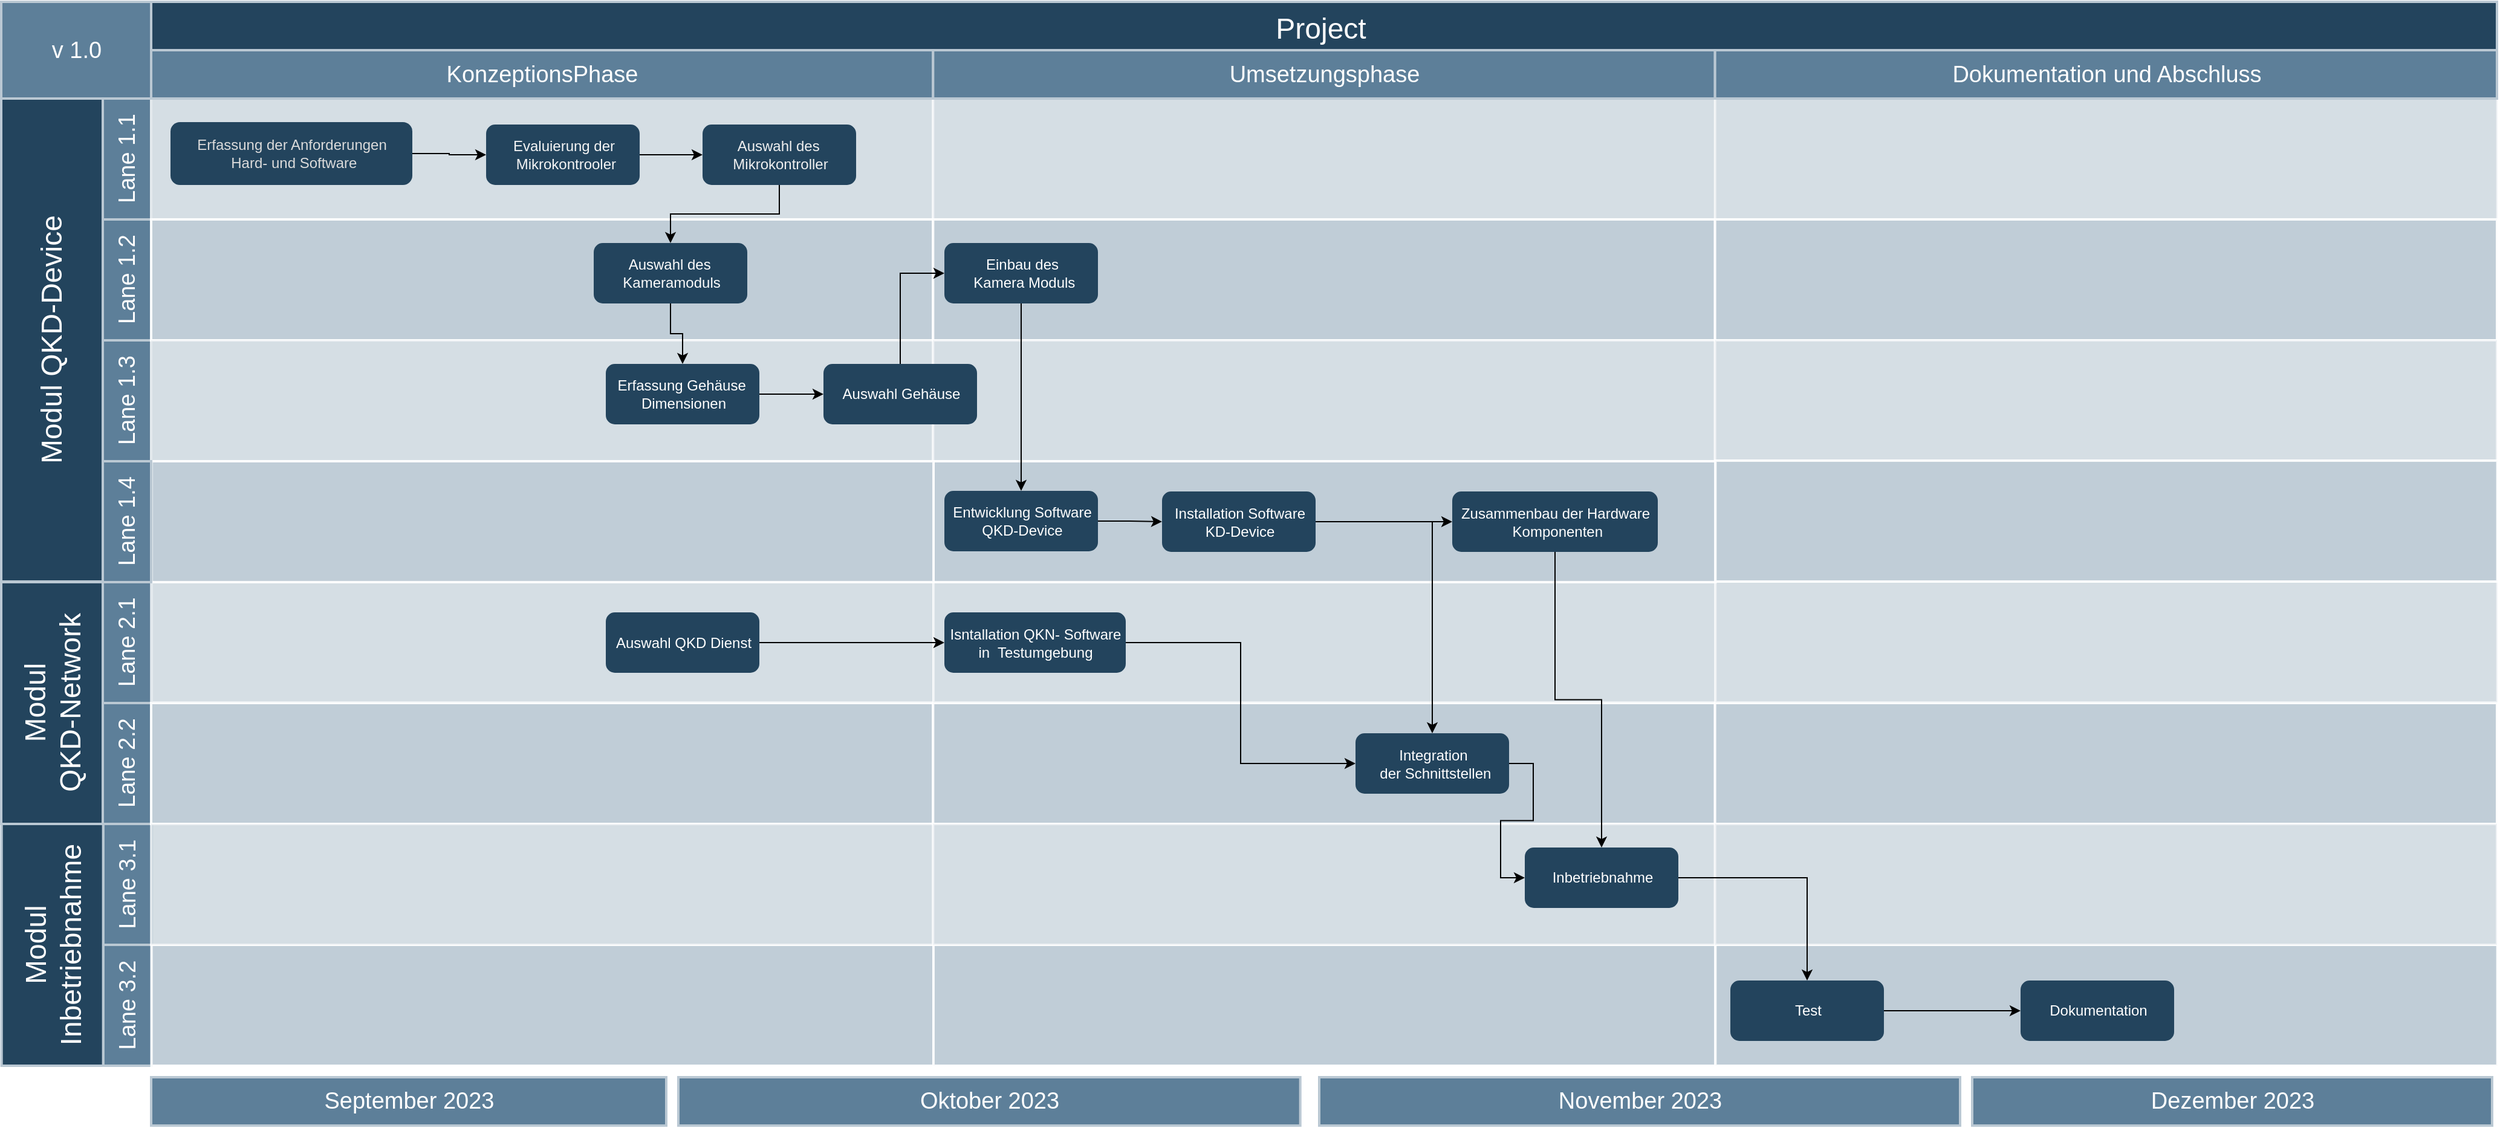 <mxfile version="22.0.6" type="github">
  <diagram id="6a731a19-8d31-9384-78a2-239565b7b9f0" name="Page-1">
    <mxGraphModel dx="1475" dy="1019" grid="1" gridSize="10" guides="1" tooltips="1" connect="1" arrows="1" fold="1" page="1" pageScale="1" pageWidth="1169" pageHeight="827" background="none" math="0" shadow="0">
      <root>
        <mxCell id="0" />
        <mxCell id="1" parent="0" />
        <mxCell id="56" value="Project&#xa;" style="strokeColor=#BAC8D3;fillColor=#23445D;fontSize=24;strokeWidth=2;fontFamily=Helvetica;html=1;fontColor=#FFFFFF;fontStyle=0;spacingBottom=8;spacingRight=0;spacingLeft=83;" parent="1" vertex="1">
          <mxGeometry x="154" y="850.5" width="2030" height="80" as="geometry" />
        </mxCell>
        <mxCell id="57" value="Modul QKD-Device" style="strokeColor=#BAC8D3;fillColor=#23445D;fontSize=24;strokeWidth=2;horizontal=0;fontFamily=Helvetica;html=1;fontColor=#FFFFFF;fontStyle=0" parent="1" vertex="1">
          <mxGeometry x="120" y="930.5" width="84" height="399.5" as="geometry" />
        </mxCell>
        <mxCell id="58" value="Lane 1.1" style="strokeColor=#BAC8D3;fillColor=#5d7f99;fontSize=19;strokeWidth=2;horizontal=0;fontFamily=Helvetica;html=1;labelBackgroundColor=none;fontColor=#FFFFFF;" parent="1" vertex="1">
          <mxGeometry x="204" y="930.5" width="40" height="100" as="geometry" />
        </mxCell>
        <mxCell id="59" value="v 1.0" style="strokeColor=#BAC8D3;fillColor=#5d7f99;fontSize=19;strokeWidth=2;fontFamily=Helvetica;html=1;labelBackgroundColor=none;fontColor=#FFFFFF;" parent="1" vertex="1">
          <mxGeometry x="120" y="850.5" width="124" height="80" as="geometry" />
        </mxCell>
        <mxCell id="60" value="Lane 1.2" style="strokeColor=#BAC8D3;fillColor=#5d7f99;fontSize=19;strokeWidth=2;horizontal=0;fontFamily=Helvetica;html=1;labelBackgroundColor=none;fontColor=#FFFFFF;" parent="1" vertex="1">
          <mxGeometry x="204" y="1030.5" width="40" height="100" as="geometry" />
        </mxCell>
        <mxCell id="61" value="Lane 1.3" style="strokeColor=#BAC8D3;fillColor=#5d7f99;fontSize=19;strokeWidth=2;horizontal=0;fontFamily=Helvetica;html=1;labelBackgroundColor=none;fontColor=#FFFFFF;" parent="1" vertex="1">
          <mxGeometry x="204" y="1130.5" width="40" height="100" as="geometry" />
        </mxCell>
        <mxCell id="62" value="Lane 2.2" style="strokeColor=#BAC8D3;fillColor=#5d7f99;fontSize=19;strokeWidth=2;horizontal=0;fontFamily=Helvetica;html=1;labelBackgroundColor=none;fontColor=#FFFFFF;" parent="1" vertex="1">
          <mxGeometry x="204" y="1430.5" width="40" height="100" as="geometry" />
        </mxCell>
        <mxCell id="63" value="Lane 2.1" style="strokeColor=#BAC8D3;fillColor=#5d7f99;fontSize=19;strokeWidth=2;horizontal=0;fontFamily=Helvetica;html=1;labelBackgroundColor=none;fontColor=#FFFFFF;" parent="1" vertex="1">
          <mxGeometry x="204" y="1330.5" width="40" height="100" as="geometry" />
        </mxCell>
        <mxCell id="64" value="Modul &lt;br&gt;QKD-Network" style="strokeColor=#BAC8D3;fillColor=#23445D;fontSize=24;strokeWidth=2;horizontal=0;fontFamily=Helvetica;html=1;fontColor=#FFFFFF;fontStyle=0" parent="1" vertex="1">
          <mxGeometry x="120" y="1330.5" width="84" height="200" as="geometry" />
        </mxCell>
        <mxCell id="65" value="Lane 3.2" style="strokeColor=#BAC8D3;fillColor=#5d7f99;fontSize=19;strokeWidth=2;horizontal=0;fontFamily=Helvetica;html=1;labelBackgroundColor=none;fontColor=#FFFFFF;" parent="1" vertex="1">
          <mxGeometry x="204.33" y="1630.5" width="40" height="100" as="geometry" />
        </mxCell>
        <mxCell id="66" value="Lane 3.1" style="strokeColor=#BAC8D3;fillColor=#5d7f99;fontSize=19;strokeWidth=2;horizontal=0;fontFamily=Helvetica;html=1;labelBackgroundColor=none;fontColor=#FFFFFF;" parent="1" vertex="1">
          <mxGeometry x="204.33" y="1530.5" width="40" height="100" as="geometry" />
        </mxCell>
        <mxCell id="67" value="Modul &lt;br&gt;Inbetriebnahme" style="strokeColor=#BAC8D3;fillColor=#23445D;fontSize=24;strokeWidth=2;horizontal=0;fontFamily=Helvetica;html=1;fontColor=#FFFFFF;fontStyle=0" parent="1" vertex="1">
          <mxGeometry x="120.33" y="1530.5" width="84" height="200" as="geometry" />
        </mxCell>
        <mxCell id="68" value="" style="strokeColor=#FFFFFF;fillColor=#BAC8D3;fontSize=18;strokeWidth=2;fontFamily=Helvetica;html=1;opacity=60;" parent="1" vertex="1">
          <mxGeometry x="244" y="930.5" width="646.667" height="100" as="geometry" />
        </mxCell>
        <mxCell id="69" value="" style="strokeColor=#FFFFFF;fillColor=#BAC8D3;fontSize=18;strokeWidth=2;fontFamily=Helvetica;html=1;opacity=90;" parent="1" vertex="1">
          <mxGeometry x="244" y="1030.5" width="646.667" height="100" as="geometry" />
        </mxCell>
        <mxCell id="70" value="" style="strokeColor=#FFFFFF;fillColor=#BAC8D3;fontSize=18;strokeWidth=2;fontFamily=Helvetica;html=1;opacity=60;" parent="1" vertex="1">
          <mxGeometry x="244" y="1130.5" width="646.667" height="100" as="geometry" />
        </mxCell>
        <mxCell id="71" value="" style="strokeColor=#FFFFFF;fillColor=#BAC8D3;fontSize=18;strokeWidth=2;fontFamily=Helvetica;html=1;opacity=90;" parent="1" vertex="1">
          <mxGeometry x="244" y="1430.5" width="646.667" height="100" as="geometry" />
        </mxCell>
        <mxCell id="72" value="" style="strokeColor=#FFFFFF;fillColor=#BAC8D3;fontSize=18;strokeWidth=2;fontFamily=Helvetica;html=1;opacity=60;" parent="1" vertex="1">
          <mxGeometry x="244.33" y="1330" width="646.667" height="100" as="geometry" />
        </mxCell>
        <mxCell id="73" value="" style="strokeColor=#FFFFFF;fillColor=#BAC8D3;fontSize=18;strokeWidth=2;fontFamily=Helvetica;html=1;opacity=90;" parent="1" vertex="1">
          <mxGeometry x="244.33" y="1630.5" width="646.667" height="100" as="geometry" />
        </mxCell>
        <mxCell id="74" value="" style="strokeColor=#FFFFFF;fillColor=#BAC8D3;fontSize=18;strokeWidth=2;fontFamily=Helvetica;html=1;opacity=60;" parent="1" vertex="1">
          <mxGeometry x="244" y="1530.5" width="646.667" height="100" as="geometry" />
        </mxCell>
        <mxCell id="75" value="" style="strokeColor=#FFFFFF;fillColor=#BAC8D3;fontSize=18;strokeWidth=2;fontFamily=Helvetica;html=1;opacity=60;" parent="1" vertex="1">
          <mxGeometry x="890.667" y="930.5" width="647" height="100" as="geometry" />
        </mxCell>
        <mxCell id="76" value="" style="strokeColor=#FFFFFF;fillColor=#BAC8D3;fontSize=18;strokeWidth=2;fontFamily=Helvetica;html=1;opacity=90;" parent="1" vertex="1">
          <mxGeometry x="890.667" y="1030.5" width="646.667" height="100" as="geometry" />
        </mxCell>
        <mxCell id="77" value="" style="strokeColor=#FFFFFF;fillColor=#BAC8D3;fontSize=18;strokeWidth=2;fontFamily=Helvetica;html=1;opacity=60;" parent="1" vertex="1">
          <mxGeometry x="890.667" y="1130.5" width="646.667" height="100" as="geometry" />
        </mxCell>
        <mxCell id="78" value="" style="strokeColor=#FFFFFF;fillColor=#BAC8D3;fontSize=18;strokeWidth=2;fontFamily=Helvetica;html=1;opacity=90;" parent="1" vertex="1">
          <mxGeometry x="890.667" y="1430.5" width="646.667" height="100" as="geometry" />
        </mxCell>
        <mxCell id="79" value="" style="strokeColor=#FFFFFF;fillColor=#BAC8D3;fontSize=18;strokeWidth=2;fontFamily=Helvetica;html=1;opacity=60;" parent="1" vertex="1">
          <mxGeometry x="890.997" y="1330" width="646.667" height="100" as="geometry" />
        </mxCell>
        <mxCell id="80" value="" style="strokeColor=#FFFFFF;fillColor=#BAC8D3;fontSize=18;strokeWidth=2;fontFamily=Helvetica;html=1;opacity=90;" parent="1" vertex="1">
          <mxGeometry x="890.997" y="1630.5" width="646.667" height="100" as="geometry" />
        </mxCell>
        <mxCell id="81" value="" style="strokeColor=#FFFFFF;fillColor=#BAC8D3;fontSize=18;strokeWidth=2;fontFamily=Helvetica;html=1;opacity=60;fontStyle=4" parent="1" vertex="1">
          <mxGeometry x="890.667" y="1530.5" width="646.667" height="100" as="geometry" />
        </mxCell>
        <mxCell id="82" value="" style="strokeColor=#FFFFFF;fillColor=#BAC8D3;fontSize=18;strokeWidth=2;fontFamily=Helvetica;html=1;opacity=60;" parent="1" vertex="1">
          <mxGeometry x="1537.333" y="930.5" width="647" height="100" as="geometry" />
        </mxCell>
        <mxCell id="83" value="" style="strokeColor=#FFFFFF;fillColor=#BAC8D3;fontSize=18;strokeWidth=2;fontFamily=Helvetica;html=1;opacity=90;" parent="1" vertex="1">
          <mxGeometry x="1537.333" y="1030.5" width="646.667" height="100" as="geometry" />
        </mxCell>
        <mxCell id="84" value="" style="strokeColor=#FFFFFF;fillColor=#BAC8D3;fontSize=18;strokeWidth=2;fontFamily=Helvetica;html=1;opacity=60;" parent="1" vertex="1">
          <mxGeometry x="1537.333" y="1130.5" width="646.667" height="100" as="geometry" />
        </mxCell>
        <mxCell id="85" value="" style="strokeColor=#FFFFFF;fillColor=#BAC8D3;fontSize=18;strokeWidth=2;fontFamily=Helvetica;html=1;opacity=90;" parent="1" vertex="1">
          <mxGeometry x="1537.333" y="1430.5" width="646.667" height="100" as="geometry" />
        </mxCell>
        <mxCell id="86" value="" style="strokeColor=#FFFFFF;fillColor=#BAC8D3;fontSize=18;strokeWidth=2;fontFamily=Helvetica;html=1;opacity=60;" parent="1" vertex="1">
          <mxGeometry x="1537.663" y="1330" width="646.667" height="100" as="geometry" />
        </mxCell>
        <mxCell id="87" value="" style="strokeColor=#FFFFFF;fillColor=#BAC8D3;fontSize=18;strokeWidth=2;fontFamily=Helvetica;html=1;opacity=90;" parent="1" vertex="1">
          <mxGeometry x="1537.663" y="1630.5" width="646.667" height="100" as="geometry" />
        </mxCell>
        <mxCell id="88" value="" style="strokeColor=#FFFFFF;fillColor=#BAC8D3;fontSize=18;strokeWidth=2;fontFamily=Helvetica;html=1;opacity=60;fontStyle=4" parent="1" vertex="1">
          <mxGeometry x="1537.333" y="1530.5" width="646.667" height="100" as="geometry" />
        </mxCell>
        <mxCell id="jt1sfewOlI9wgHk3uNJg-177" value="" style="edgeStyle=orthogonalEdgeStyle;rounded=0;orthogonalLoop=1;jettySize=auto;html=1;" edge="1" parent="1" source="90" target="jt1sfewOlI9wgHk3uNJg-145">
          <mxGeometry relative="1" as="geometry" />
        </mxCell>
        <mxCell id="90" value="&lt;div&gt;&lt;font color=&quot;#f5f5f5&quot;&gt;Evaluierung der&lt;/font&gt;&lt;/div&gt;&lt;div&gt;&lt;font color=&quot;#f5f5f5&quot;&gt;&amp;nbsp;Mikrokontrooler&lt;/font&gt;&lt;/div&gt;" style="rounded=1;fillColor=#23445D;strokeColor=none;strokeWidth=2;fontFamily=Helvetica;html=1;gradientColor=none;" parent="1" vertex="1">
          <mxGeometry x="521.005" y="952" width="127" height="50" as="geometry" />
        </mxCell>
        <mxCell id="140" value="" style="group" parent="1" vertex="1" connectable="0">
          <mxGeometry x="244" y="890.5" width="646.667" height="40" as="geometry" />
        </mxCell>
        <mxCell id="141" value="KonzeptionsPhase" style="strokeColor=#BAC8D3;fillColor=#5d7f99;fontSize=19;strokeWidth=2;fontFamily=Helvetica;html=1;labelBackgroundColor=none;fontColor=#FFFFFF;" parent="140" vertex="1">
          <mxGeometry width="646.666" height="40" as="geometry" />
        </mxCell>
        <mxCell id="142" value="Umsetzungsphase" style="strokeColor=#BAC8D3;fillColor=#5d7f99;fontSize=19;strokeWidth=2;fontFamily=Helvetica;html=1;labelBackgroundColor=none;fontColor=#FFFFFF;" parent="140" vertex="1">
          <mxGeometry x="646.666" width="646.666" height="40" as="geometry" />
        </mxCell>
        <mxCell id="143" value="Dokumentation und Abschluss" style="strokeColor=#BAC8D3;fillColor=#5d7f99;fontSize=19;strokeWidth=2;fontFamily=Helvetica;html=1;labelBackgroundColor=none;fontColor=#FFFFFF;" parent="140" vertex="1">
          <mxGeometry x="1293.331" width="646.667" height="40" as="geometry" />
        </mxCell>
        <mxCell id="jt1sfewOlI9wgHk3uNJg-176" value="" style="edgeStyle=orthogonalEdgeStyle;rounded=0;orthogonalLoop=1;jettySize=auto;html=1;" edge="1" parent="1" source="jt1sfewOlI9wgHk3uNJg-144" target="90">
          <mxGeometry relative="1" as="geometry" />
        </mxCell>
        <mxCell id="jt1sfewOlI9wgHk3uNJg-144" value="&lt;div&gt;&lt;font color=&quot;#dbdbdb&quot;&gt;Erfassung der Anforderungen&lt;/font&gt;&lt;/div&gt;&lt;div&gt;&lt;font color=&quot;#dbdbdb&quot;&gt;&amp;nbsp;Hard- und Software&lt;/font&gt;&lt;/div&gt;" style="rounded=1;fillColor=#23445D;strokeColor=none;strokeWidth=2;fontFamily=Helvetica;html=1;gradientColor=none;" vertex="1" parent="1">
          <mxGeometry x="260" y="950" width="200" height="52" as="geometry" />
        </mxCell>
        <mxCell id="jt1sfewOlI9wgHk3uNJg-178" style="edgeStyle=orthogonalEdgeStyle;rounded=0;orthogonalLoop=1;jettySize=auto;html=1;" edge="1" parent="1" source="jt1sfewOlI9wgHk3uNJg-145" target="jt1sfewOlI9wgHk3uNJg-146">
          <mxGeometry relative="1" as="geometry" />
        </mxCell>
        <mxCell id="jt1sfewOlI9wgHk3uNJg-145" value="&lt;div&gt;&lt;font color=&quot;#f0f0f0&quot;&gt;Auswahl des&amp;nbsp;&lt;/font&gt;&lt;/div&gt;&lt;div&gt;&lt;font color=&quot;#f0f0f0&quot;&gt;Mikrokontroller&lt;/font&gt;&lt;/div&gt;" style="rounded=1;fillColor=#23445D;strokeColor=none;strokeWidth=2;fontFamily=Helvetica;html=1;gradientColor=none;" vertex="1" parent="1">
          <mxGeometry x="700.005" y="952" width="127" height="50" as="geometry" />
        </mxCell>
        <mxCell id="jt1sfewOlI9wgHk3uNJg-179" style="edgeStyle=orthogonalEdgeStyle;rounded=0;orthogonalLoop=1;jettySize=auto;html=1;" edge="1" parent="1" source="jt1sfewOlI9wgHk3uNJg-146" target="jt1sfewOlI9wgHk3uNJg-164">
          <mxGeometry relative="1" as="geometry" />
        </mxCell>
        <mxCell id="jt1sfewOlI9wgHk3uNJg-146" value="&lt;div&gt;&lt;font color=&quot;#fcfcfc&quot;&gt;Auswahl des&amp;nbsp;&lt;/font&gt;&lt;/div&gt;&lt;div&gt;&lt;font color=&quot;#fcfcfc&quot;&gt;Kameramoduls&lt;/font&gt;&lt;/div&gt;" style="rounded=1;fillColor=#23445D;strokeColor=none;strokeWidth=2;fontFamily=Helvetica;html=1;gradientColor=none;" vertex="1" parent="1">
          <mxGeometry x="610.005" y="1050" width="127" height="50" as="geometry" />
        </mxCell>
        <mxCell id="jt1sfewOlI9wgHk3uNJg-147" value="&lt;div&gt;&lt;font&gt;Einbau des&lt;/font&gt;&lt;/div&gt;&lt;div&gt;&lt;font&gt;&amp;nbsp;Kamera Moduls&lt;/font&gt;&lt;/div&gt;" style="rounded=1;fillColor=#23445D;strokeColor=none;strokeWidth=2;fontFamily=Helvetica;html=1;gradientColor=none;fontColor=#FFFFFF;" vertex="1" parent="1">
          <mxGeometry x="900.005" y="1050" width="127" height="50" as="geometry" />
        </mxCell>
        <mxCell id="jt1sfewOlI9wgHk3uNJg-153" value="" style="strokeColor=#FFFFFF;fillColor=#BAC8D3;fontSize=18;strokeWidth=2;fontFamily=Helvetica;html=1;opacity=90;" vertex="1" parent="1">
          <mxGeometry x="890.997" y="1230.5" width="646.667" height="100" as="geometry" />
        </mxCell>
        <mxCell id="jt1sfewOlI9wgHk3uNJg-183" style="edgeStyle=orthogonalEdgeStyle;rounded=0;orthogonalLoop=1;jettySize=auto;html=1;" edge="1" parent="1" source="jt1sfewOlI9wgHk3uNJg-147" target="jt1sfewOlI9wgHk3uNJg-168">
          <mxGeometry relative="1" as="geometry" />
        </mxCell>
        <mxCell id="jt1sfewOlI9wgHk3uNJg-152" value="" style="strokeColor=#FFFFFF;fillColor=#BAC8D3;fontSize=18;strokeWidth=2;fontFamily=Helvetica;html=1;opacity=90;" vertex="1" parent="1">
          <mxGeometry x="244.33" y="1230.5" width="646.667" height="100" as="geometry" />
        </mxCell>
        <mxCell id="jt1sfewOlI9wgHk3uNJg-154" value="&lt;div&gt;Lane 1.4&lt;/div&gt;" style="strokeColor=#BAC8D3;fillColor=#5d7f99;fontSize=19;strokeWidth=2;horizontal=0;fontFamily=Helvetica;html=1;labelBackgroundColor=none;fontColor=#FFFFFF;" vertex="1" parent="1">
          <mxGeometry x="204" y="1230.5" width="40" height="100" as="geometry" />
        </mxCell>
        <mxCell id="jt1sfewOlI9wgHk3uNJg-155" value="" style="strokeColor=#FFFFFF;fillColor=#BAC8D3;fontSize=18;strokeWidth=2;fontFamily=Helvetica;html=1;opacity=90;" vertex="1" parent="1">
          <mxGeometry x="1537.667" y="1230" width="646.667" height="100" as="geometry" />
        </mxCell>
        <mxCell id="jt1sfewOlI9wgHk3uNJg-157" value="September 2023" style="strokeColor=#BAC8D3;fillColor=#5d7f99;fontSize=19;strokeWidth=2;fontFamily=Helvetica;html=1;labelBackgroundColor=none;fontColor=#FFFFFF;" vertex="1" parent="1">
          <mxGeometry x="244" y="1740" width="426" height="40" as="geometry" />
        </mxCell>
        <mxCell id="jt1sfewOlI9wgHk3uNJg-160" value="Oktober 2023" style="strokeColor=#BAC8D3;fillColor=#5d7f99;fontSize=19;strokeWidth=2;fontFamily=Helvetica;html=1;labelBackgroundColor=none;fontColor=#FFFFFF;" vertex="1" parent="1">
          <mxGeometry x="680" y="1740" width="514.33" height="40" as="geometry" />
        </mxCell>
        <mxCell id="jt1sfewOlI9wgHk3uNJg-162" value="November 2023" style="strokeColor=#BAC8D3;fillColor=#5d7f99;fontSize=19;strokeWidth=2;fontFamily=Helvetica;html=1;labelBackgroundColor=none;fontColor=#FFFFFF;" vertex="1" parent="1">
          <mxGeometry x="1210" y="1740" width="530" height="40" as="geometry" />
        </mxCell>
        <mxCell id="jt1sfewOlI9wgHk3uNJg-163" value="Dezember 2023" style="strokeColor=#BAC8D3;fillColor=#5d7f99;fontSize=19;strokeWidth=2;fontFamily=Helvetica;html=1;labelBackgroundColor=none;fontColor=#FFFFFF;" vertex="1" parent="1">
          <mxGeometry x="1750" y="1740" width="430" height="40" as="geometry" />
        </mxCell>
        <mxCell id="jt1sfewOlI9wgHk3uNJg-180" style="edgeStyle=orthogonalEdgeStyle;rounded=0;orthogonalLoop=1;jettySize=auto;html=1;" edge="1" parent="1" source="jt1sfewOlI9wgHk3uNJg-164" target="jt1sfewOlI9wgHk3uNJg-165">
          <mxGeometry relative="1" as="geometry" />
        </mxCell>
        <mxCell id="jt1sfewOlI9wgHk3uNJg-164" value="&lt;div&gt;Erfassung Gehäuse&amp;nbsp;&lt;/div&gt;&lt;div&gt;Dimensionen&lt;/div&gt;" style="rounded=1;fillColor=#23445D;strokeColor=none;strokeWidth=2;fontFamily=Helvetica;html=1;gradientColor=none;fontColor=#FFFFFF;" vertex="1" parent="1">
          <mxGeometry x="620.005" y="1150" width="127" height="50" as="geometry" />
        </mxCell>
        <mxCell id="jt1sfewOlI9wgHk3uNJg-181" style="edgeStyle=orthogonalEdgeStyle;rounded=0;orthogonalLoop=1;jettySize=auto;html=1;entryX=0;entryY=0.5;entryDx=0;entryDy=0;" edge="1" parent="1" source="jt1sfewOlI9wgHk3uNJg-165" target="jt1sfewOlI9wgHk3uNJg-147">
          <mxGeometry relative="1" as="geometry" />
        </mxCell>
        <mxCell id="jt1sfewOlI9wgHk3uNJg-165" value="Auswahl Gehäuse" style="rounded=1;fillColor=#23445D;strokeColor=none;strokeWidth=2;fontFamily=Helvetica;html=1;gradientColor=none;fontColor=#FFFFFF;" vertex="1" parent="1">
          <mxGeometry x="800.005" y="1150" width="127" height="50" as="geometry" />
        </mxCell>
        <mxCell id="jt1sfewOlI9wgHk3uNJg-185" style="edgeStyle=orthogonalEdgeStyle;rounded=0;orthogonalLoop=1;jettySize=auto;html=1;" edge="1" parent="1" source="jt1sfewOlI9wgHk3uNJg-167" target="jt1sfewOlI9wgHk3uNJg-173">
          <mxGeometry relative="1" as="geometry" />
        </mxCell>
        <mxCell id="jt1sfewOlI9wgHk3uNJg-188" style="edgeStyle=orthogonalEdgeStyle;rounded=0;orthogonalLoop=1;jettySize=auto;html=1;" edge="1" parent="1" source="jt1sfewOlI9wgHk3uNJg-167" target="jt1sfewOlI9wgHk3uNJg-171">
          <mxGeometry relative="1" as="geometry" />
        </mxCell>
        <mxCell id="jt1sfewOlI9wgHk3uNJg-167" value="&lt;div&gt;Installation Software&lt;/div&gt;&lt;div&gt;KD-Device&lt;/div&gt;" style="rounded=1;fillColor=#23445D;strokeColor=none;strokeWidth=2;fontFamily=Helvetica;html=1;gradientColor=none;fontColor=#FFFFFF;" vertex="1" parent="1">
          <mxGeometry x="1080.005" y="1255.5" width="127" height="50" as="geometry" />
        </mxCell>
        <mxCell id="jt1sfewOlI9wgHk3uNJg-186" style="edgeStyle=orthogonalEdgeStyle;rounded=0;orthogonalLoop=1;jettySize=auto;html=1;" edge="1" parent="1" source="jt1sfewOlI9wgHk3uNJg-169" target="jt1sfewOlI9wgHk3uNJg-170">
          <mxGeometry relative="1" as="geometry" />
        </mxCell>
        <mxCell id="jt1sfewOlI9wgHk3uNJg-169" value="Auswahl QKD Dienst" style="rounded=1;fillColor=#23445D;strokeColor=none;strokeWidth=2;fontFamily=Helvetica;html=1;gradientColor=none;fontColor=#FFFFFF;" vertex="1" parent="1">
          <mxGeometry x="620.005" y="1355.5" width="127" height="50" as="geometry" />
        </mxCell>
        <mxCell id="jt1sfewOlI9wgHk3uNJg-184" style="edgeStyle=orthogonalEdgeStyle;rounded=0;orthogonalLoop=1;jettySize=auto;html=1;" edge="1" parent="1" source="jt1sfewOlI9wgHk3uNJg-168" target="jt1sfewOlI9wgHk3uNJg-167">
          <mxGeometry relative="1" as="geometry" />
        </mxCell>
        <mxCell id="jt1sfewOlI9wgHk3uNJg-168" value="&lt;div&gt;Entwicklung Software&lt;/div&gt;&lt;div&gt;QKD-Device&lt;br&gt;&lt;/div&gt;" style="rounded=1;fillColor=#23445D;strokeColor=none;strokeWidth=2;fontFamily=Helvetica;html=1;gradientColor=none;fontColor=#FFFFFF;" vertex="1" parent="1">
          <mxGeometry x="900.005" y="1255" width="127" height="50" as="geometry" />
        </mxCell>
        <mxCell id="jt1sfewOlI9wgHk3uNJg-187" style="edgeStyle=orthogonalEdgeStyle;rounded=0;orthogonalLoop=1;jettySize=auto;html=1;entryX=0;entryY=0.5;entryDx=0;entryDy=0;" edge="1" parent="1" source="jt1sfewOlI9wgHk3uNJg-170" target="jt1sfewOlI9wgHk3uNJg-171">
          <mxGeometry relative="1" as="geometry" />
        </mxCell>
        <mxCell id="jt1sfewOlI9wgHk3uNJg-170" value="&lt;div&gt;Isntallation QKN- Software&lt;/div&gt;&lt;div&gt;in&amp;nbsp; Testumgebung&lt;br&gt;&lt;/div&gt;" style="rounded=1;fillColor=#23445D;strokeColor=none;strokeWidth=2;fontFamily=Helvetica;html=1;gradientColor=none;fontColor=#FFFFFF;" vertex="1" parent="1">
          <mxGeometry x="900" y="1355.5" width="150" height="50" as="geometry" />
        </mxCell>
        <mxCell id="jt1sfewOlI9wgHk3uNJg-190" style="edgeStyle=orthogonalEdgeStyle;rounded=0;orthogonalLoop=1;jettySize=auto;html=1;entryX=0;entryY=0.5;entryDx=0;entryDy=0;" edge="1" parent="1" source="jt1sfewOlI9wgHk3uNJg-171" target="jt1sfewOlI9wgHk3uNJg-172">
          <mxGeometry relative="1" as="geometry" />
        </mxCell>
        <mxCell id="jt1sfewOlI9wgHk3uNJg-171" value="&lt;div&gt;Integration&lt;/div&gt;&lt;div&gt;&amp;nbsp;der Schnittstellen&lt;/div&gt;" style="rounded=1;fillColor=#23445D;strokeColor=none;strokeWidth=2;fontFamily=Helvetica;html=1;gradientColor=none;fontColor=#FFFFFF;" vertex="1" parent="1">
          <mxGeometry x="1240.005" y="1455.5" width="127" height="50" as="geometry" />
        </mxCell>
        <mxCell id="jt1sfewOlI9wgHk3uNJg-191" style="edgeStyle=orthogonalEdgeStyle;rounded=0;orthogonalLoop=1;jettySize=auto;html=1;" edge="1" parent="1" source="jt1sfewOlI9wgHk3uNJg-172" target="jt1sfewOlI9wgHk3uNJg-174">
          <mxGeometry relative="1" as="geometry" />
        </mxCell>
        <mxCell id="jt1sfewOlI9wgHk3uNJg-172" value="Inbetriebnahme" style="rounded=1;fillColor=#23445D;strokeColor=none;strokeWidth=2;fontFamily=Helvetica;html=1;gradientColor=none;fontColor=#FFFFFF;" vertex="1" parent="1">
          <mxGeometry x="1380.005" y="1550" width="127" height="50" as="geometry" />
        </mxCell>
        <mxCell id="jt1sfewOlI9wgHk3uNJg-189" style="edgeStyle=orthogonalEdgeStyle;rounded=0;orthogonalLoop=1;jettySize=auto;html=1;" edge="1" parent="1" source="jt1sfewOlI9wgHk3uNJg-173" target="jt1sfewOlI9wgHk3uNJg-172">
          <mxGeometry relative="1" as="geometry" />
        </mxCell>
        <mxCell id="jt1sfewOlI9wgHk3uNJg-173" value="&lt;div&gt;Zusammenbau der Hardware&lt;/div&gt;&lt;div&gt;&amp;nbsp;Komponenten&lt;br&gt;&lt;/div&gt;" style="rounded=1;fillColor=#23445D;strokeColor=none;strokeWidth=2;fontFamily=Helvetica;html=1;gradientColor=none;fontColor=#FFFFFF;" vertex="1" parent="1">
          <mxGeometry x="1320" y="1255.5" width="170" height="50" as="geometry" />
        </mxCell>
        <mxCell id="jt1sfewOlI9wgHk3uNJg-192" style="edgeStyle=orthogonalEdgeStyle;rounded=0;orthogonalLoop=1;jettySize=auto;html=1;" edge="1" parent="1" source="jt1sfewOlI9wgHk3uNJg-174" target="jt1sfewOlI9wgHk3uNJg-175">
          <mxGeometry relative="1" as="geometry" />
        </mxCell>
        <mxCell id="jt1sfewOlI9wgHk3uNJg-174" value="Test" style="rounded=1;fillColor=#23445D;strokeColor=none;strokeWidth=2;fontFamily=Helvetica;html=1;gradientColor=none;fontColor=#FFFFFF;" vertex="1" parent="1">
          <mxGeometry x="1550.005" y="1660" width="127" height="50" as="geometry" />
        </mxCell>
        <mxCell id="jt1sfewOlI9wgHk3uNJg-175" value="Dokumentation" style="rounded=1;fillColor=#23445D;strokeColor=none;strokeWidth=2;fontFamily=Helvetica;html=1;gradientColor=none;fontColor=#FFFFFF;" vertex="1" parent="1">
          <mxGeometry x="1790.005" y="1660" width="127" height="50" as="geometry" />
        </mxCell>
      </root>
    </mxGraphModel>
  </diagram>
</mxfile>
